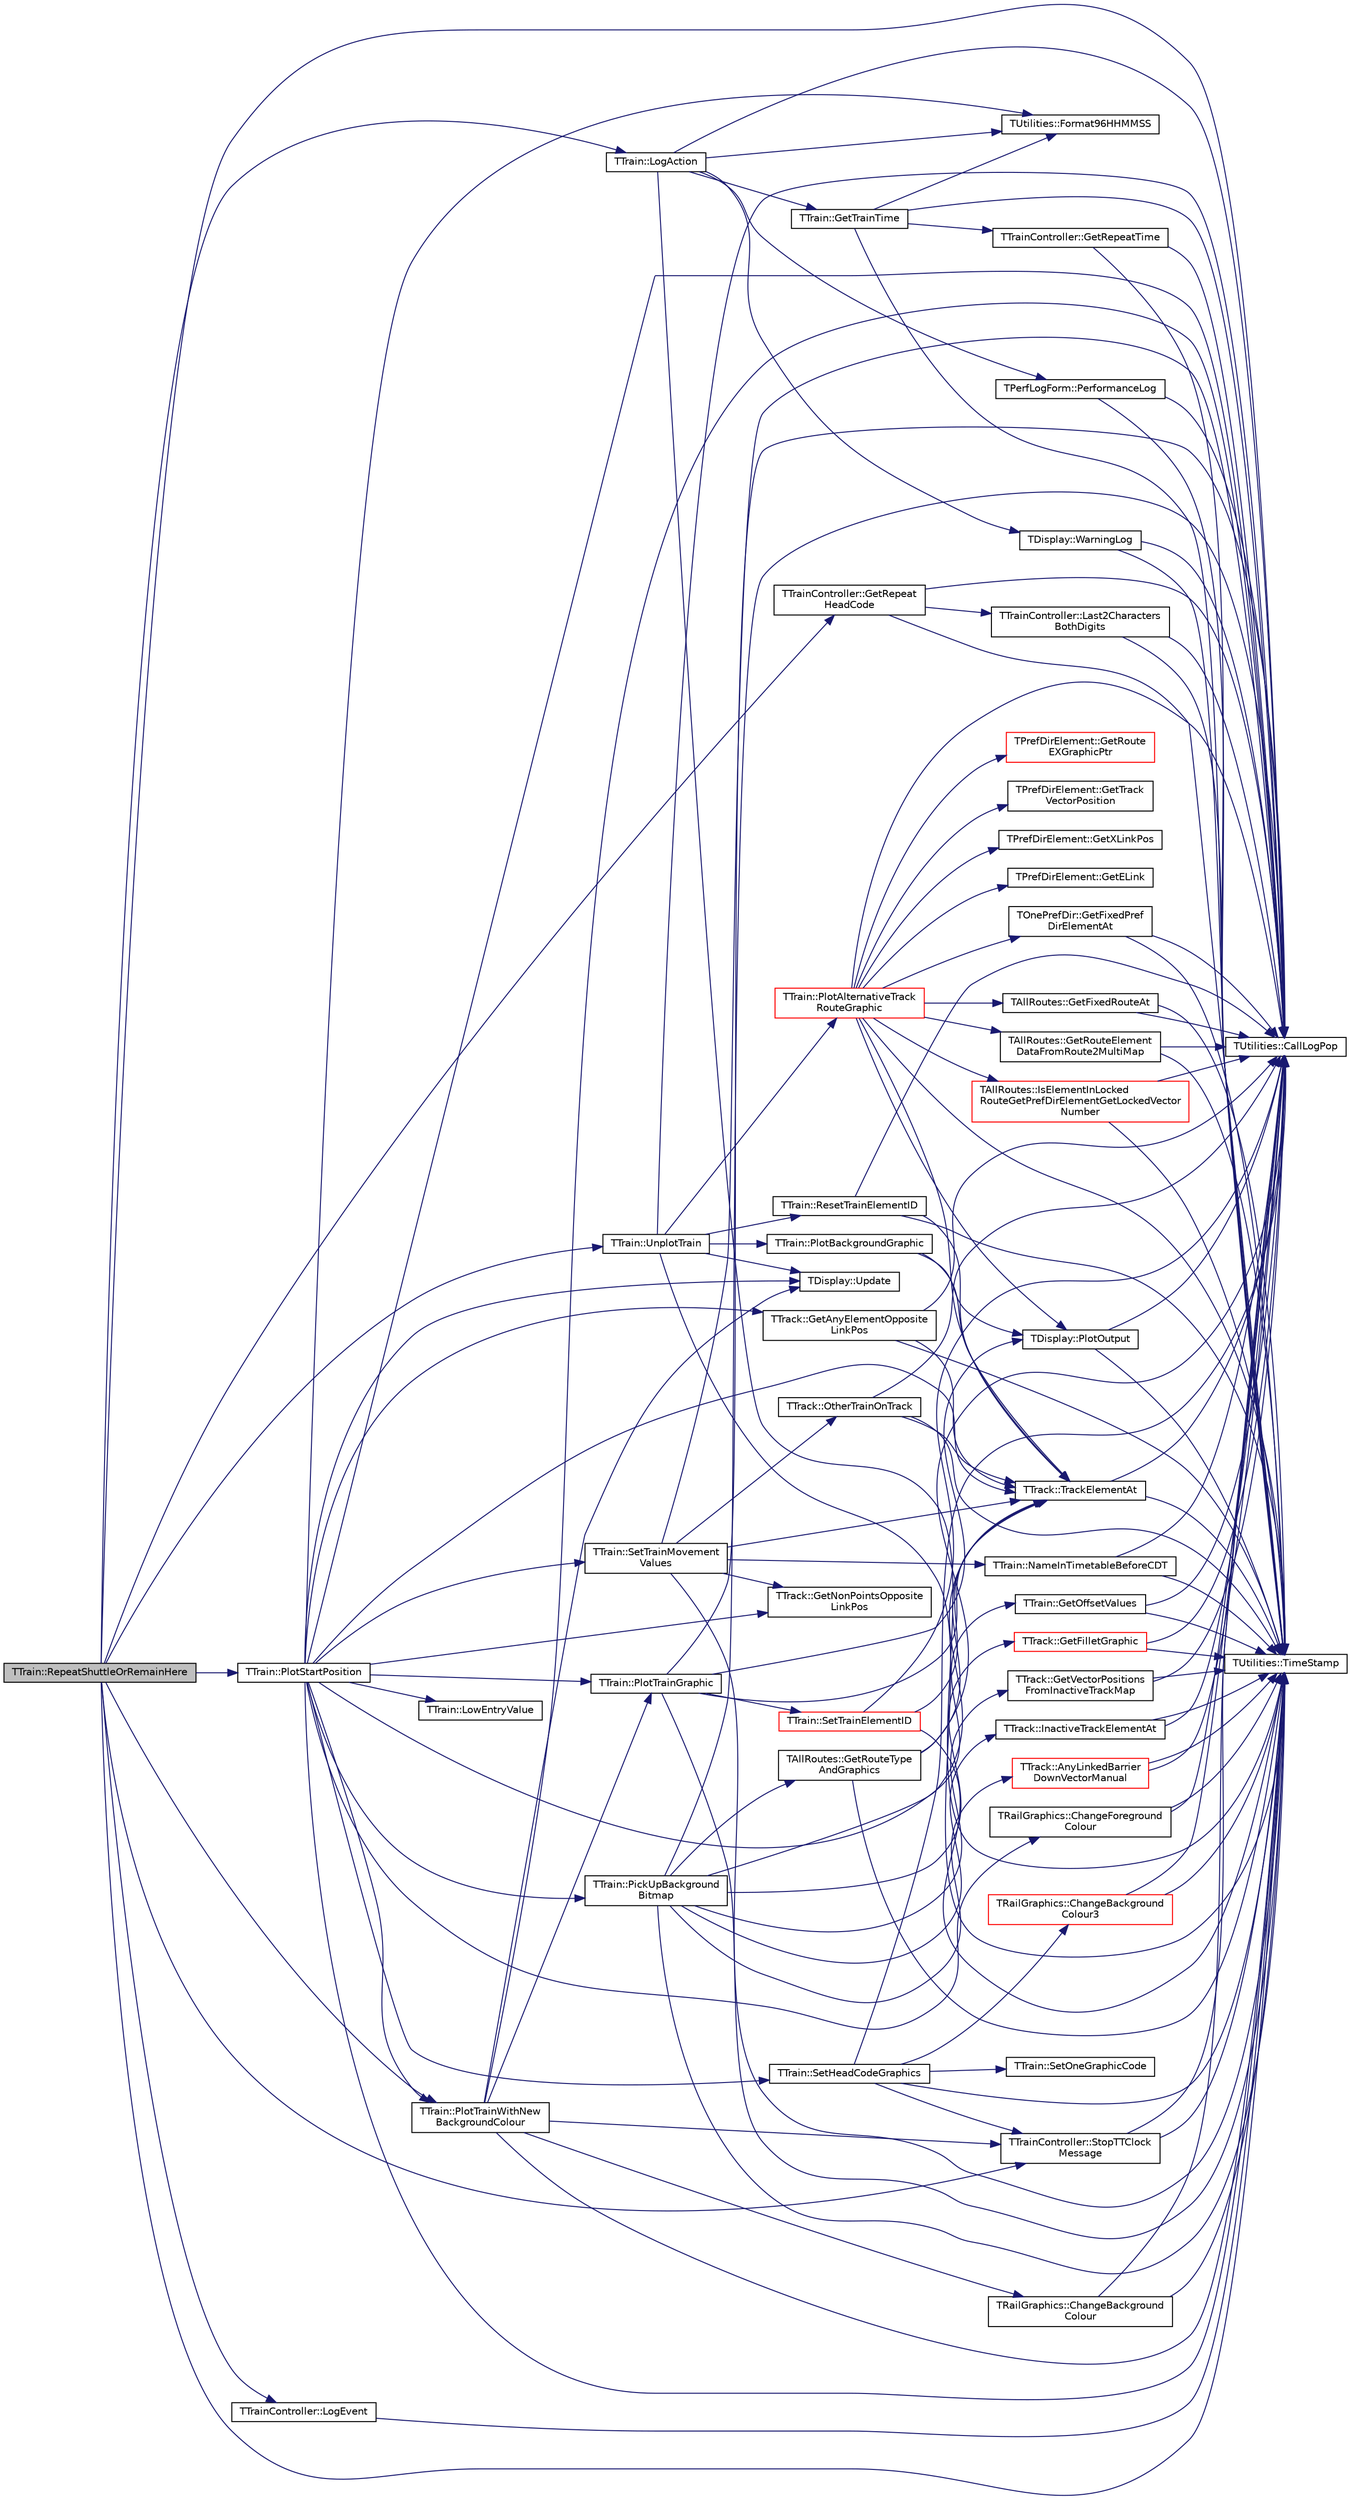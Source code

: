digraph "TTrain::RepeatShuttleOrRemainHere"
{
 // INTERACTIVE_SVG=YES
 // LATEX_PDF_SIZE
  edge [fontname="Helvetica",fontsize="10",labelfontname="Helvetica",labelfontsize="10"];
  node [fontname="Helvetica",fontsize="10",shape=record];
  rankdir="LR";
  Node1 [label="TTrain::RepeatShuttleOrRemainHere",height=0.2,width=0.4,color="black", fillcolor="grey75", style="filled", fontcolor="black",tooltip="Carry out the actions needed to create either a new shuttle service or (if all repeats have finished)..."];
  Node1 -> Node2 [color="midnightblue",fontsize="10",style="solid",fontname="Helvetica"];
  Node2 [label="TUtilities::CallLogPop",height=0.2,width=0.4,color="black", fillcolor="white", style="filled",URL="$class_t_utilities.html#ae1eddca13cc3c492839e131f40ec21c0",tooltip="pops the last entry off the call stack, throws an error if called when empty"];
  Node1 -> Node3 [color="midnightblue",fontsize="10",style="solid",fontname="Helvetica"];
  Node3 [label="TTrainController::GetRepeat\lHeadCode",height=0.2,width=0.4,color="black", fillcolor="white", style="filled",URL="$class_t_train_controller.html#afb0e8fd36435809350cb323ab9fe2213",tooltip="Return the service headcode for the repeat service."];
  Node3 -> Node2 [color="midnightblue",fontsize="10",style="solid",fontname="Helvetica"];
  Node3 -> Node4 [color="midnightblue",fontsize="10",style="solid",fontname="Helvetica"];
  Node4 [label="TTrainController::Last2Characters\lBothDigits",height=0.2,width=0.4,color="black", fillcolor="white", style="filled",URL="$class_t_train_controller.html#a6fc210d266e7672ccc648c0a9ab4e542",tooltip="Checks the last two characters in HeadCode and returns true if both are digits."];
  Node4 -> Node2 [color="midnightblue",fontsize="10",style="solid",fontname="Helvetica"];
  Node4 -> Node5 [color="midnightblue",fontsize="10",style="solid",fontname="Helvetica"];
  Node5 [label="TUtilities::TimeStamp",height=0.2,width=0.4,color="black", fillcolor="white", style="filled",URL="$class_t_utilities.html#a34bd6bb5305bc29afdf424f6d35a921c",tooltip="creates a string of the form 'hh:mm:ss' for use in call & event logging"];
  Node3 -> Node5 [color="midnightblue",fontsize="10",style="solid",fontname="Helvetica"];
  Node1 -> Node6 [color="midnightblue",fontsize="10",style="solid",fontname="Helvetica"];
  Node6 [label="TTrain::LogAction",height=0.2,width=0.4,color="black", fillcolor="white", style="filled",URL="$class_t_train.html#a493ab1c185d29bf28ec8fded2356e9fc",tooltip="Send a message to the performance log and performance file, and if the message is flagged as a warnin..."];
  Node6 -> Node2 [color="midnightblue",fontsize="10",style="solid",fontname="Helvetica"];
  Node6 -> Node7 [color="midnightblue",fontsize="10",style="solid",fontname="Helvetica"];
  Node7 [label="TUtilities::Format96HHMMSS",height=0.2,width=0.4,color="black", fillcolor="white", style="filled",URL="$class_t_utilities.html#a2dfbe3d4ed11770bc1a902b51afdc10c",tooltip="formats a TDateTime into an AnsiString of the form hh:mm:ss where hh runs from 00 to 95 & resets when..."];
  Node6 -> Node8 [color="midnightblue",fontsize="10",style="solid",fontname="Helvetica"];
  Node8 [label="TTrain::GetTrainTime",height=0.2,width=0.4,color="black", fillcolor="white", style="filled",URL="$class_t_train.html#ad249f34f6862e604b8e141d1b25fe57d",tooltip="Returns the timetable action time corresponding to 'Time' for this train, i.e. it adjusts the time va..."];
  Node8 -> Node2 [color="midnightblue",fontsize="10",style="solid",fontname="Helvetica"];
  Node8 -> Node7 [color="midnightblue",fontsize="10",style="solid",fontname="Helvetica"];
  Node8 -> Node9 [color="midnightblue",fontsize="10",style="solid",fontname="Helvetica"];
  Node9 [label="TTrainController::GetRepeatTime",height=0.2,width=0.4,color="black", fillcolor="white", style="filled",URL="$class_t_train_controller.html#a435ef46f062904e85ae9792faaecdcf7",tooltip="Return the repeating service time."];
  Node9 -> Node2 [color="midnightblue",fontsize="10",style="solid",fontname="Helvetica"];
  Node9 -> Node5 [color="midnightblue",fontsize="10",style="solid",fontname="Helvetica"];
  Node8 -> Node5 [color="midnightblue",fontsize="10",style="solid",fontname="Helvetica"];
  Node6 -> Node10 [color="midnightblue",fontsize="10",style="solid",fontname="Helvetica"];
  Node10 [label="TPerfLogForm::PerformanceLog",height=0.2,width=0.4,color="black", fillcolor="white", style="filled",URL="$class_t_perf_log_form.html#a72f06bf03353c15c94ceefbf420ff7b4",tooltip="Send Statement to the performance log on screen and to the file."];
  Node10 -> Node2 [color="midnightblue",fontsize="10",style="solid",fontname="Helvetica"];
  Node10 -> Node5 [color="midnightblue",fontsize="10",style="solid",fontname="Helvetica"];
  Node6 -> Node5 [color="midnightblue",fontsize="10",style="solid",fontname="Helvetica"];
  Node6 -> Node11 [color="midnightblue",fontsize="10",style="solid",fontname="Helvetica"];
  Node11 [label="TDisplay::WarningLog",height=0.2,width=0.4,color="black", fillcolor="white", style="filled",URL="$class_t_display.html#a604d491a723df459bdcd54a4b9d1d9f2",tooltip="Display warning message Statement in the bottom left hand warning position and scroll other messages ..."];
  Node11 -> Node2 [color="midnightblue",fontsize="10",style="solid",fontname="Helvetica"];
  Node11 -> Node5 [color="midnightblue",fontsize="10",style="solid",fontname="Helvetica"];
  Node1 -> Node12 [color="midnightblue",fontsize="10",style="solid",fontname="Helvetica"];
  Node12 [label="TTrainController::LogEvent",height=0.2,width=0.4,color="black", fillcolor="white", style="filled",URL="$class_t_train_controller.html#ac88477499edd24550fae9b90b5561ed1",tooltip="store Str to the event log - moved from TUtilities for v0.6 so can record the tt clock value"];
  Node12 -> Node5 [color="midnightblue",fontsize="10",style="solid",fontname="Helvetica"];
  Node1 -> Node13 [color="midnightblue",fontsize="10",style="solid",fontname="Helvetica"];
  Node13 [label="TTrain::PlotStartPosition",height=0.2,width=0.4,color="black", fillcolor="white", style="filled",URL="$class_t_train.html#a43cd691f12297c4c13a19791329dd627",tooltip="Plots the train and sets up all relevant members for a new train when it is introduced into the railw..."];
  Node13 -> Node2 [color="midnightblue",fontsize="10",style="solid",fontname="Helvetica"];
  Node13 -> Node14 [color="midnightblue",fontsize="10",style="solid",fontname="Helvetica"];
  Node14 [label="TRailGraphics::ChangeForeground\lColour",height=0.2,width=0.4,color="black", fillcolor="white", style="filled",URL="$class_t_rail_graphics.html#aa2dace651659e084ec23c9961f5819b1",tooltip=" "];
  Node14 -> Node2 [color="midnightblue",fontsize="10",style="solid",fontname="Helvetica"];
  Node14 -> Node5 [color="midnightblue",fontsize="10",style="solid",fontname="Helvetica"];
  Node13 -> Node7 [color="midnightblue",fontsize="10",style="solid",fontname="Helvetica"];
  Node13 -> Node15 [color="midnightblue",fontsize="10",style="solid",fontname="Helvetica"];
  Node15 [label="TTrack::GetAnyElementOpposite\lLinkPos",height=0.2,width=0.4,color="black", fillcolor="white", style="filled",URL="$class_t_track.html#a5b63dde2b21a37d5db7e4d078b03a74c",tooltip="Return the opposite link position for the element at TrackVectorPosition with link position LinkPos,..."];
  Node15 -> Node2 [color="midnightblue",fontsize="10",style="solid",fontname="Helvetica"];
  Node15 -> Node5 [color="midnightblue",fontsize="10",style="solid",fontname="Helvetica"];
  Node15 -> Node16 [color="midnightblue",fontsize="10",style="solid",fontname="Helvetica"];
  Node16 [label="TTrack::TrackElementAt",height=0.2,width=0.4,color="black", fillcolor="white", style="filled",URL="$class_t_track.html#ad377e5a1f152f2e89832c0f9bcfd261f",tooltip="A range-checked version of TrackVector.at(At)"];
  Node16 -> Node2 [color="midnightblue",fontsize="10",style="solid",fontname="Helvetica"];
  Node16 -> Node5 [color="midnightblue",fontsize="10",style="solid",fontname="Helvetica"];
  Node13 -> Node17 [color="midnightblue",fontsize="10",style="solid",fontname="Helvetica"];
  Node17 [label="TTrack::GetNonPointsOpposite\lLinkPos",height=0.2,width=0.4,color="black", fillcolor="white", style="filled",URL="$class_t_track.html#aeb515d40cb9b08ed55ce877ffdbc51a5",tooltip="Return the corresponding link position (track always occupies either links 0 & 1 or 2 & 3)"];
  Node13 -> Node18 [color="midnightblue",fontsize="10",style="solid",fontname="Helvetica"];
  Node18 [label="TTrain::GetOffsetValues",height=0.2,width=0.4,color="black", fillcolor="white", style="filled",URL="$class_t_train.html#aa973b7a0ecaef5077fd56398419f9104",tooltip="Sets HOffset & VOffset (see above) for a single headcode character depending on the Link value."];
  Node18 -> Node2 [color="midnightblue",fontsize="10",style="solid",fontname="Helvetica"];
  Node18 -> Node5 [color="midnightblue",fontsize="10",style="solid",fontname="Helvetica"];
  Node13 -> Node19 [color="midnightblue",fontsize="10",style="solid",fontname="Helvetica"];
  Node19 [label="TTrain::LowEntryValue",height=0.2,width=0.4,color="black", fillcolor="white", style="filled",URL="$class_t_train.html#ac2f3802b0d193d220ec6d19e2a6fc7ed",tooltip="Returns true if EntryLink is 1, 2, 4 or 7, in these circumstances the front of the train (i...."];
  Node13 -> Node20 [color="midnightblue",fontsize="10",style="solid",fontname="Helvetica"];
  Node20 [label="TTrain::PickUpBackground\lBitmap",height=0.2,width=0.4,color="black", fillcolor="white", style="filled",URL="$class_t_train.html#af92ae73f1be23475e7ae424306cd4866",tooltip="Store the background bitmap pointer (BackgroundPtr - see above) prior to being overwritten by the tra..."];
  Node20 -> Node21 [color="midnightblue",fontsize="10",style="solid",fontname="Helvetica"];
  Node21 [label="TTrack::AnyLinkedBarrier\lDownVectorManual",height=0.2,width=0.4,color="red", fillcolor="white", style="filled",URL="$class_t_track.html#af0a13922e664c99defc573f080956bb9",tooltip="Checks BarrierDownVector and returns true if there is one that is linked to the LC at H & V positions..."];
  Node21 -> Node2 [color="midnightblue",fontsize="10",style="solid",fontname="Helvetica"];
  Node21 -> Node5 [color="midnightblue",fontsize="10",style="solid",fontname="Helvetica"];
  Node20 -> Node2 [color="midnightblue",fontsize="10",style="solid",fontname="Helvetica"];
  Node20 -> Node26 [color="midnightblue",fontsize="10",style="solid",fontname="Helvetica"];
  Node26 [label="TTrack::GetFilletGraphic",height=0.2,width=0.4,color="red", fillcolor="white", style="filled",URL="$class_t_track.html#a28019284fc6a90e06fc4b27e011484fa",tooltip="Return a pointer to the point fillet (the bit that appears to move when points are changed) for the p..."];
  Node26 -> Node2 [color="midnightblue",fontsize="10",style="solid",fontname="Helvetica"];
  Node26 -> Node5 [color="midnightblue",fontsize="10",style="solid",fontname="Helvetica"];
  Node20 -> Node28 [color="midnightblue",fontsize="10",style="solid",fontname="Helvetica"];
  Node28 [label="TAllRoutes::GetRouteType\lAndGraphics",height=0.2,width=0.4,color="black", fillcolor="white", style="filled",URL="$class_t_all_routes.html#afbb161c646677f13755041b895a23982",tooltip="Examines Route2MultiMap for the element at TrackVectorPosition with LinkPos (can be entry or exit)."];
  Node28 -> Node2 [color="midnightblue",fontsize="10",style="solid",fontname="Helvetica"];
  Node28 -> Node5 [color="midnightblue",fontsize="10",style="solid",fontname="Helvetica"];
  Node28 -> Node16 [color="midnightblue",fontsize="10",style="solid",fontname="Helvetica"];
  Node20 -> Node24 [color="midnightblue",fontsize="10",style="solid",fontname="Helvetica"];
  Node24 [label="TTrack::GetVectorPositions\lFromInactiveTrackMap",height=0.2,width=0.4,color="black", fillcolor="white", style="filled",URL="$class_t_track.html#a418966e6fefb71b9d0c9b941197832da",tooltip="Similar to GetVectorPositionFromTrackMap but for inactive elements, a pair is returned because there ..."];
  Node24 -> Node2 [color="midnightblue",fontsize="10",style="solid",fontname="Helvetica"];
  Node24 -> Node5 [color="midnightblue",fontsize="10",style="solid",fontname="Helvetica"];
  Node20 -> Node25 [color="midnightblue",fontsize="10",style="solid",fontname="Helvetica"];
  Node25 [label="TTrack::InactiveTrackElementAt",height=0.2,width=0.4,color="black", fillcolor="white", style="filled",URL="$class_t_track.html#a51f89cf70e94b037f6378cd78003d82b",tooltip="A range-checked version of InactiveTrackVector.at(At)"];
  Node25 -> Node2 [color="midnightblue",fontsize="10",style="solid",fontname="Helvetica"];
  Node25 -> Node5 [color="midnightblue",fontsize="10",style="solid",fontname="Helvetica"];
  Node20 -> Node5 [color="midnightblue",fontsize="10",style="solid",fontname="Helvetica"];
  Node20 -> Node16 [color="midnightblue",fontsize="10",style="solid",fontname="Helvetica"];
  Node13 -> Node29 [color="midnightblue",fontsize="10",style="solid",fontname="Helvetica"];
  Node29 [label="TTrain::PlotTrainGraphic",height=0.2,width=0.4,color="black", fillcolor="white", style="filled",URL="$class_t_train.html#a247bd95a7c648367736b116f553f4e54",tooltip="Plot the train's headcode character corresponding to ArrayNumber."];
  Node29 -> Node2 [color="midnightblue",fontsize="10",style="solid",fontname="Helvetica"];
  Node29 -> Node30 [color="midnightblue",fontsize="10",style="solid",fontname="Helvetica"];
  Node30 [label="TDisplay::PlotOutput",height=0.2,width=0.4,color="black", fillcolor="white", style="filled",URL="$class_t_display.html#a9ab49e52c7eb92b32ae2c34547183439",tooltip="Plot the graphic at screen position HPos & VPos."];
  Node30 -> Node2 [color="midnightblue",fontsize="10",style="solid",fontname="Helvetica"];
  Node30 -> Node5 [color="midnightblue",fontsize="10",style="solid",fontname="Helvetica"];
  Node29 -> Node31 [color="midnightblue",fontsize="10",style="solid",fontname="Helvetica"];
  Node31 [label="TTrain::SetTrainElementID",height=0.2,width=0.4,color="red", fillcolor="white", style="filled",URL="$class_t_train.html#a0e0ab54415645b04cbdeadd829d27898",tooltip="When a train moves onto an element that element has its TrainIDOnElement value set to the TrainID val..."];
  Node31 -> Node2 [color="midnightblue",fontsize="10",style="solid",fontname="Helvetica"];
  Node31 -> Node5 [color="midnightblue",fontsize="10",style="solid",fontname="Helvetica"];
  Node31 -> Node16 [color="midnightblue",fontsize="10",style="solid",fontname="Helvetica"];
  Node29 -> Node5 [color="midnightblue",fontsize="10",style="solid",fontname="Helvetica"];
  Node29 -> Node16 [color="midnightblue",fontsize="10",style="solid",fontname="Helvetica"];
  Node13 -> Node34 [color="midnightblue",fontsize="10",style="solid",fontname="Helvetica"];
  Node34 [label="TTrain::PlotTrainWithNew\lBackgroundColour",height=0.2,width=0.4,color="black", fillcolor="white", style="filled",URL="$class_t_train.html#abfa6da75d034c737d53819e6edbfa3dc",tooltip="Changes the train's background colour (e.g. to pale green if stopped at a station) Note that this use..."];
  Node34 -> Node2 [color="midnightblue",fontsize="10",style="solid",fontname="Helvetica"];
  Node34 -> Node35 [color="midnightblue",fontsize="10",style="solid",fontname="Helvetica"];
  Node35 [label="TRailGraphics::ChangeBackground\lColour",height=0.2,width=0.4,color="black", fillcolor="white", style="filled",URL="$class_t_rail_graphics.html#a74d7dcd5e17ef156d8c216c8e524de11",tooltip=" "];
  Node35 -> Node2 [color="midnightblue",fontsize="10",style="solid",fontname="Helvetica"];
  Node35 -> Node5 [color="midnightblue",fontsize="10",style="solid",fontname="Helvetica"];
  Node34 -> Node29 [color="midnightblue",fontsize="10",style="solid",fontname="Helvetica"];
  Node34 -> Node36 [color="midnightblue",fontsize="10",style="solid",fontname="Helvetica"];
  Node36 [label="TTrainController::StopTTClock\lMessage",height=0.2,width=0.4,color="black", fillcolor="white", style="filled",URL="$class_t_train_controller.html#aba5615209a7dca921e968fca5c52c060",tooltip="sends a message to the user and stops the timetable clock while it is displayed"];
  Node36 -> Node2 [color="midnightblue",fontsize="10",style="solid",fontname="Helvetica"];
  Node36 -> Node5 [color="midnightblue",fontsize="10",style="solid",fontname="Helvetica"];
  Node34 -> Node5 [color="midnightblue",fontsize="10",style="solid",fontname="Helvetica"];
  Node34 -> Node33 [color="midnightblue",fontsize="10",style="solid",fontname="Helvetica"];
  Node33 [label="TDisplay::Update",height=0.2,width=0.4,color="black", fillcolor="white", style="filled",URL="$class_t_display.html#aa4f37ab2a4df6437a2219f303e1de40b",tooltip="Repaint the screen display."];
  Node13 -> Node37 [color="midnightblue",fontsize="10",style="solid",fontname="Helvetica"];
  Node37 [label="TTrain::SetHeadCodeGraphics",height=0.2,width=0.4,color="black", fillcolor="white", style="filled",URL="$class_t_train.html#a594228489e522dfde0ffbe124cd27103",tooltip="Set the four HeadCodeGrPtr[4] pointers to the appropriate character graphics with the current backgro..."];
  Node37 -> Node2 [color="midnightblue",fontsize="10",style="solid",fontname="Helvetica"];
  Node37 -> Node38 [color="midnightblue",fontsize="10",style="solid",fontname="Helvetica"];
  Node38 [label="TRailGraphics::ChangeBackground\lColour3",height=0.2,width=0.4,color="red", fillcolor="white", style="filled",URL="$class_t_rail_graphics.html#af83b21217bb1c2a229bdf14b0d2ffd0d",tooltip="as above but uses Scanline"];
  Node38 -> Node2 [color="midnightblue",fontsize="10",style="solid",fontname="Helvetica"];
  Node38 -> Node5 [color="midnightblue",fontsize="10",style="solid",fontname="Helvetica"];
  Node37 -> Node40 [color="midnightblue",fontsize="10",style="solid",fontname="Helvetica"];
  Node40 [label="TTrain::SetOneGraphicCode",height=0.2,width=0.4,color="black", fillcolor="white", style="filled",URL="$class_t_train.html#ad7831e71f0c68933df4aea6661a77be5",tooltip="Return a pointer to the graphic corresponding to the character 'CodeVhar'."];
  Node37 -> Node36 [color="midnightblue",fontsize="10",style="solid",fontname="Helvetica"];
  Node37 -> Node5 [color="midnightblue",fontsize="10",style="solid",fontname="Helvetica"];
  Node13 -> Node41 [color="midnightblue",fontsize="10",style="solid",fontname="Helvetica"];
  Node41 [label="TTrain::SetTrainMovement\lValues",height=0.2,width=0.4,color="black", fillcolor="white", style="filled",URL="$class_t_train.html#aaa6289d279b229d05963f8b3a35d53e9",tooltip="Calculates train speeds and times for the element that the train is about to enter...."];
  Node41 -> Node2 [color="midnightblue",fontsize="10",style="solid",fontname="Helvetica"];
  Node41 -> Node17 [color="midnightblue",fontsize="10",style="solid",fontname="Helvetica"];
  Node41 -> Node42 [color="midnightblue",fontsize="10",style="solid",fontname="Helvetica"];
  Node42 [label="TTrain::NameInTimetableBeforeCDT",height=0.2,width=0.4,color="black", fillcolor="white", style="filled",URL="$class_t_train.html#a7a54125a3a5052cb25e17014075a686b",tooltip="Returns the number by which the train ActionVectorEntryPtr needs to be incremented to point to the lo..."];
  Node42 -> Node2 [color="midnightblue",fontsize="10",style="solid",fontname="Helvetica"];
  Node42 -> Node5 [color="midnightblue",fontsize="10",style="solid",fontname="Helvetica"];
  Node41 -> Node43 [color="midnightblue",fontsize="10",style="solid",fontname="Helvetica"];
  Node43 [label="TTrack::OtherTrainOnTrack",height=0.2,width=0.4,color="black", fillcolor="white", style="filled",URL="$class_t_track.html#aeac90568597c9f13a27fa90c58f9041f",tooltip="True if another train on NextEntryPos track of element at NextPos, whether bridge or not,..."];
  Node43 -> Node2 [color="midnightblue",fontsize="10",style="solid",fontname="Helvetica"];
  Node43 -> Node5 [color="midnightblue",fontsize="10",style="solid",fontname="Helvetica"];
  Node43 -> Node16 [color="midnightblue",fontsize="10",style="solid",fontname="Helvetica"];
  Node41 -> Node5 [color="midnightblue",fontsize="10",style="solid",fontname="Helvetica"];
  Node41 -> Node16 [color="midnightblue",fontsize="10",style="solid",fontname="Helvetica"];
  Node13 -> Node5 [color="midnightblue",fontsize="10",style="solid",fontname="Helvetica"];
  Node13 -> Node16 [color="midnightblue",fontsize="10",style="solid",fontname="Helvetica"];
  Node13 -> Node33 [color="midnightblue",fontsize="10",style="solid",fontname="Helvetica"];
  Node1 -> Node34 [color="midnightblue",fontsize="10",style="solid",fontname="Helvetica"];
  Node1 -> Node36 [color="midnightblue",fontsize="10",style="solid",fontname="Helvetica"];
  Node1 -> Node5 [color="midnightblue",fontsize="10",style="solid",fontname="Helvetica"];
  Node1 -> Node44 [color="midnightblue",fontsize="10",style="solid",fontname="Helvetica"];
  Node44 [label="TTrain::UnplotTrain",height=0.2,width=0.4,color="black", fillcolor="white", style="filled",URL="$class_t_train.html#a4978a3050ca943076eb6cbd03eeee1d4",tooltip="Unplot train from screen in zoomed-in mode."];
  Node44 -> Node2 [color="midnightblue",fontsize="10",style="solid",fontname="Helvetica"];
  Node44 -> Node45 [color="midnightblue",fontsize="10",style="solid",fontname="Helvetica"];
  Node45 [label="TTrain::PlotAlternativeTrack\lRouteGraphic",height=0.2,width=0.4,color="red", fillcolor="white", style="filled",URL="$class_t_train.html#aa21e18b3085773ca8351c446911611c1",tooltip="When a train moves off a bridge the other track may contain a route or have a train on it that has be..."];
  Node45 -> Node2 [color="midnightblue",fontsize="10",style="solid",fontname="Helvetica"];
  Node45 -> Node46 [color="midnightblue",fontsize="10",style="solid",fontname="Helvetica"];
  Node46 [label="TPrefDirElement::GetELink",height=0.2,width=0.4,color="black", fillcolor="white", style="filled",URL="$class_t_pref_dir_element.html#af00e0755cd716b4d101abbae02c73ca2",tooltip="Returns ELink."];
  Node45 -> Node47 [color="midnightblue",fontsize="10",style="solid",fontname="Helvetica"];
  Node47 [label="TOnePrefDir::GetFixedPref\lDirElementAt",height=0.2,width=0.4,color="black", fillcolor="white", style="filled",URL="$class_t_one_pref_dir.html#a5b67e5aaa86d324229aedc68f32f32b8",tooltip="Return a non-modifiable element at PrefDirVector position 'At'."];
  Node47 -> Node2 [color="midnightblue",fontsize="10",style="solid",fontname="Helvetica"];
  Node47 -> Node5 [color="midnightblue",fontsize="10",style="solid",fontname="Helvetica"];
  Node45 -> Node48 [color="midnightblue",fontsize="10",style="solid",fontname="Helvetica"];
  Node48 [label="TAllRoutes::GetFixedRouteAt",height=0.2,width=0.4,color="black", fillcolor="white", style="filled",URL="$class_t_all_routes.html#a7d9f820738af6314f2b9a4a1f52bb64a",tooltip="Returns a constant reference to the route at AllRoutesVector position 'At', after performing range ch..."];
  Node48 -> Node2 [color="midnightblue",fontsize="10",style="solid",fontname="Helvetica"];
  Node48 -> Node5 [color="midnightblue",fontsize="10",style="solid",fontname="Helvetica"];
  Node45 -> Node49 [color="midnightblue",fontsize="10",style="solid",fontname="Helvetica"];
  Node49 [label="TAllRoutes::GetRouteElement\lDataFromRoute2MultiMap",height=0.2,width=0.4,color="black", fillcolor="white", style="filled",URL="$class_t_all_routes.html#a7eda7a4b535c7538e217bbbc4d878071",tooltip="Retrieve up to two TRouteElementPair entries from Route2MultiMap at H & V, the first as a function re..."];
  Node49 -> Node2 [color="midnightblue",fontsize="10",style="solid",fontname="Helvetica"];
  Node49 -> Node5 [color="midnightblue",fontsize="10",style="solid",fontname="Helvetica"];
  Node45 -> Node50 [color="midnightblue",fontsize="10",style="solid",fontname="Helvetica"];
  Node50 [label="TPrefDirElement::GetRoute\lEXGraphicPtr",height=0.2,width=0.4,color="red", fillcolor="white", style="filled",URL="$class_t_pref_dir_element.html#a9dfc04bfa3abf32eb043d771381f971a",tooltip="Returns route graphic."];
  Node45 -> Node53 [color="midnightblue",fontsize="10",style="solid",fontname="Helvetica"];
  Node53 [label="TPrefDirElement::GetTrack\lVectorPosition",height=0.2,width=0.4,color="black", fillcolor="white", style="filled",URL="$class_t_pref_dir_element.html#a0edec31fc9787847e3b6240bab91783c",tooltip="Returns TrackVectorPosition."];
  Node45 -> Node54 [color="midnightblue",fontsize="10",style="solid",fontname="Helvetica"];
  Node54 [label="TPrefDirElement::GetXLinkPos",height=0.2,width=0.4,color="black", fillcolor="white", style="filled",URL="$class_t_pref_dir_element.html#a35cd9c18012bd537fa988a32c510b01b",tooltip="Returns the XLink array position."];
  Node45 -> Node55 [color="midnightblue",fontsize="10",style="solid",fontname="Helvetica"];
  Node55 [label="TAllRoutes::IsElementInLocked\lRouteGetPrefDirElementGetLockedVector\lNumber",height=0.2,width=0.4,color="red", fillcolor="white", style="filled",URL="$class_t_all_routes.html#aa92b37f73176fcf3454688bb15b9f64c",tooltip="Checks whether the preferred direction element at TrackVectorPosition with XLinkPos value is in a loc..."];
  Node55 -> Node2 [color="midnightblue",fontsize="10",style="solid",fontname="Helvetica"];
  Node55 -> Node5 [color="midnightblue",fontsize="10",style="solid",fontname="Helvetica"];
  Node45 -> Node30 [color="midnightblue",fontsize="10",style="solid",fontname="Helvetica"];
  Node45 -> Node5 [color="midnightblue",fontsize="10",style="solid",fontname="Helvetica"];
  Node45 -> Node16 [color="midnightblue",fontsize="10",style="solid",fontname="Helvetica"];
  Node44 -> Node61 [color="midnightblue",fontsize="10",style="solid",fontname="Helvetica"];
  Node61 [label="TTrain::PlotBackgroundGraphic",height=0.2,width=0.4,color="black", fillcolor="white", style="filled",URL="$class_t_train.html#abb6bb7d2024ac59230cbaff2ec3ee999",tooltip="Replot the graphic pointed to by BackgroundPtr (see above) after a train has passed."];
  Node61 -> Node30 [color="midnightblue",fontsize="10",style="solid",fontname="Helvetica"];
  Node61 -> Node16 [color="midnightblue",fontsize="10",style="solid",fontname="Helvetica"];
  Node44 -> Node62 [color="midnightblue",fontsize="10",style="solid",fontname="Helvetica"];
  Node62 [label="TTrain::ResetTrainElementID",height=0.2,width=0.4,color="black", fillcolor="white", style="filled",URL="$class_t_train.html#ace302d98b5685104d294869b161e20a0",tooltip="After a train has moved off an element that element has its TrainIDOnElement value set back to -1 to ..."];
  Node62 -> Node2 [color="midnightblue",fontsize="10",style="solid",fontname="Helvetica"];
  Node62 -> Node5 [color="midnightblue",fontsize="10",style="solid",fontname="Helvetica"];
  Node62 -> Node16 [color="midnightblue",fontsize="10",style="solid",fontname="Helvetica"];
  Node44 -> Node5 [color="midnightblue",fontsize="10",style="solid",fontname="Helvetica"];
  Node44 -> Node33 [color="midnightblue",fontsize="10",style="solid",fontname="Helvetica"];
}
